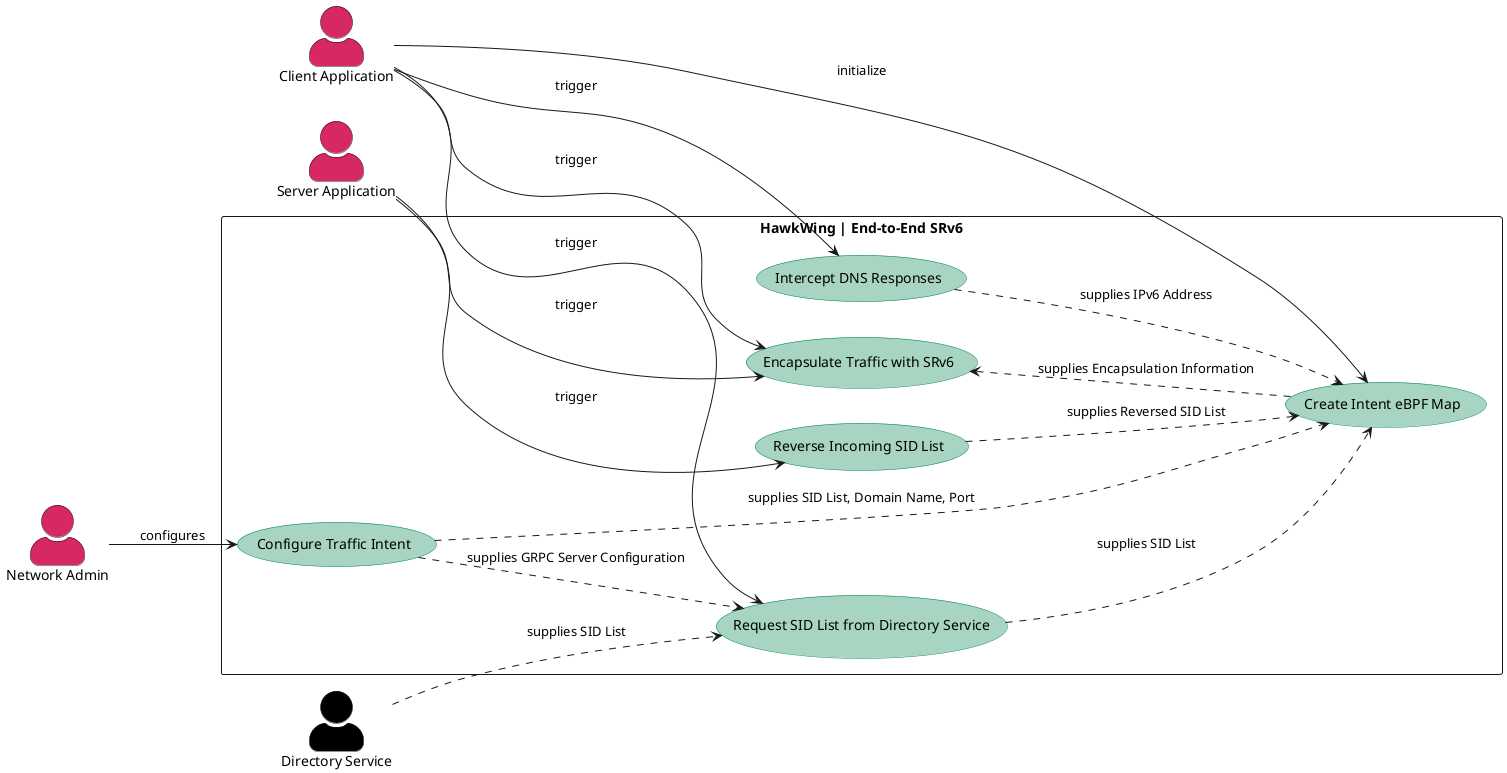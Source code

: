 @startuml
left to right direction
hide circle
hide methods
hide stereotype

!define ACTORSTYLE class
skinparam actorStyle awesome
skinparam usecase {
	BackgroundColor #a7d5c2
  	BorderColor #007e6b
  	BackgroundColor<<nonmvp>> #d0a9d0
	BorderColor<<nonmvp>> #6b3881
	Shadowing false
}

actor "Network Admin" as admin #d72864
actor "Client Application" as client #d72864
actor "Server Application" as server #d72864
actor "Directory Service" as dirService #Black

rectangle "HawkWing | End-to-End SRv6" {
    usecase "Configure Traffic Intent" as UC1
    usecase "Intercept DNS Responses" as UC2
    usecase "Request SID List from Directory Service" as UC3
    usecase "Create Intent eBPF Map" as UC4
    usecase "Reverse Incoming SID List" as UC5
    usecase "Encapsulate Traffic with SRv6" as UC6
    

    
    
}

admin --> UC1 : configures
client --> UC4 : initialize
client --> UC2 : trigger
client --> UC3 : trigger
client --> UC6 : trigger

server --> UC5 : trigger
server --> UC6 : trigger

client -[hidden]> server
dirService -[hidden]> UC3


UC1 ..> UC3 : supplies GRPC Server Configuration
UC1 ..> UC4 : supplies SID List, Domain Name, Port
UC2 ..> UC4 : supplies IPv6 Address
UC3 ..> UC4 : supplies SID List
UC6 <.. UC4 : supplies Encapsulation Information
UC5 ..> UC4 : supplies Reversed SID List

dirService ..> UC3 : supplies SID List

@enduml
